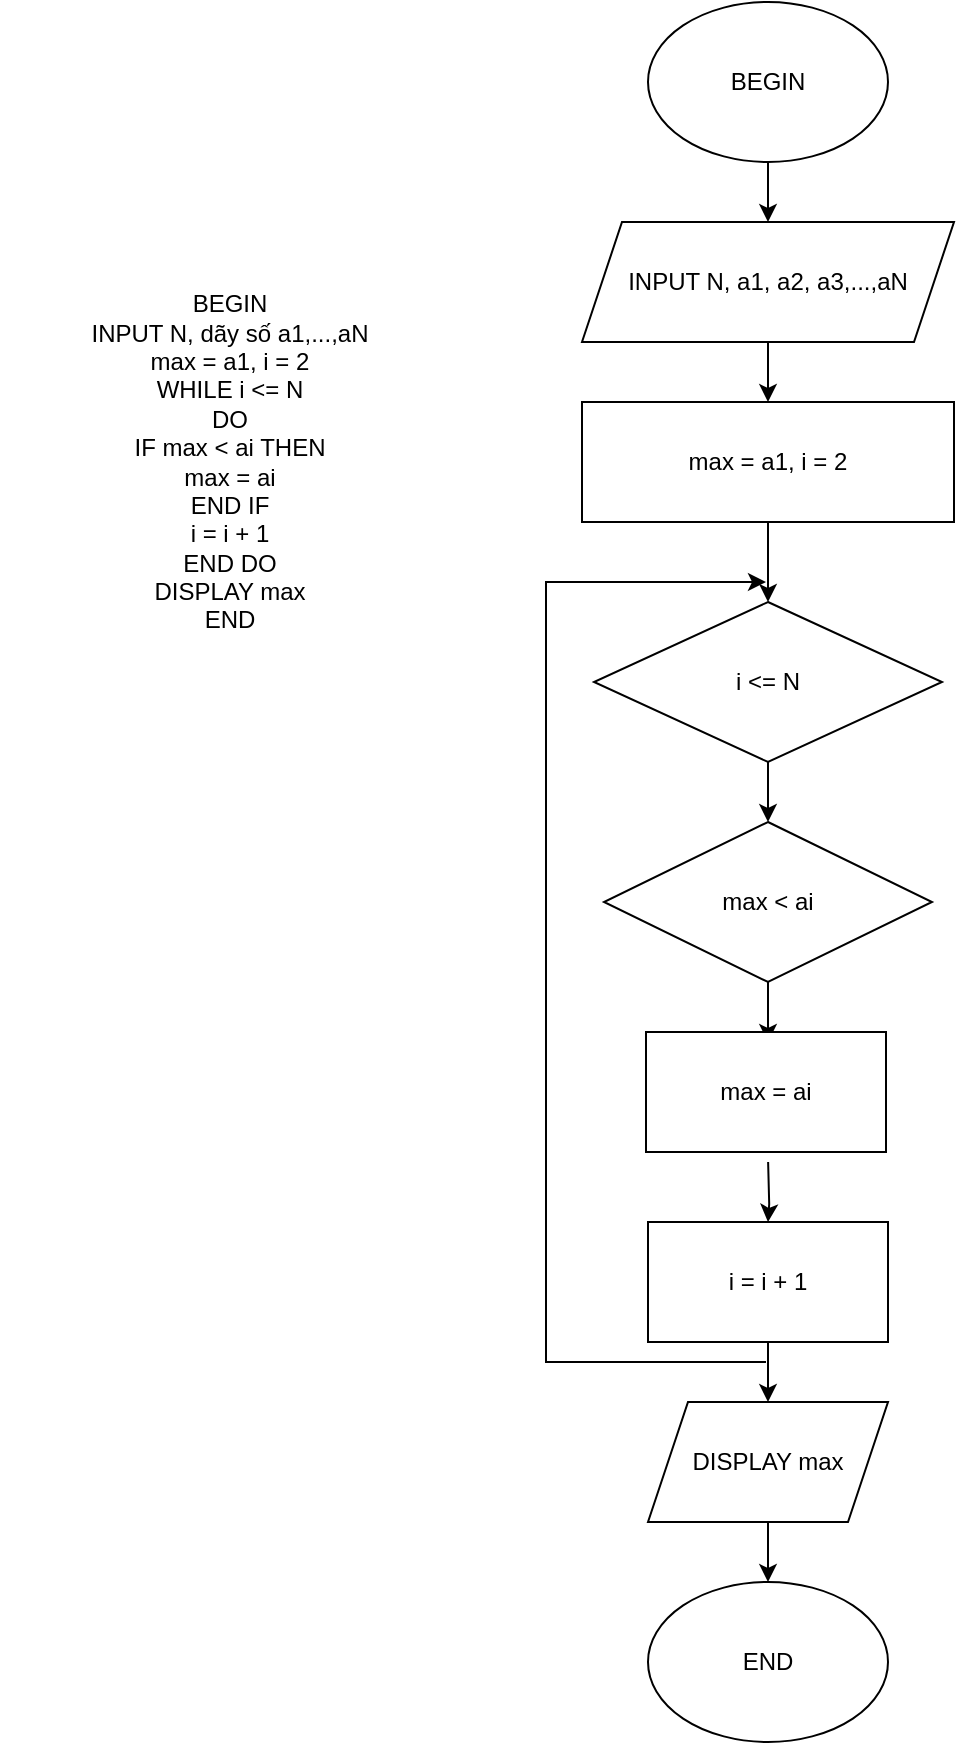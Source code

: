 <mxfile version="20.2.2" type="device"><diagram id="bzqtc4vb1bjyFLu-daYX" name="Trang-1"><mxGraphModel dx="1221" dy="613" grid="1" gridSize="10" guides="1" tooltips="1" connect="1" arrows="1" fold="1" page="1" pageScale="1" pageWidth="827" pageHeight="1169" math="0" shadow="0"><root><mxCell id="0"/><mxCell id="1" parent="0"/><mxCell id="YBwJOSSm7eQSYnd-fVLw-8" value="" style="edgeStyle=orthogonalEdgeStyle;rounded=0;orthogonalLoop=1;jettySize=auto;html=1;" parent="1" source="7F-3qviBeIkaA9SGZRDv-1" target="YBwJOSSm7eQSYnd-fVLw-1" edge="1"><mxGeometry relative="1" as="geometry"/></mxCell><mxCell id="7F-3qviBeIkaA9SGZRDv-1" value="BEGIN" style="ellipse;whiteSpace=wrap;html=1;" parent="1" vertex="1"><mxGeometry x="354" y="40" width="120" height="80" as="geometry"/></mxCell><mxCell id="7F-3qviBeIkaA9SGZRDv-24" value="&lt;div&gt;BEGIN&lt;/div&gt;&lt;div&gt;&lt;span style=&quot;&quot;&gt;&#9;&lt;/span&gt;INPUT N, dãy số a1,...,aN&lt;/div&gt;&lt;div&gt;&lt;span style=&quot;&quot;&gt;&#9;&lt;/span&gt;max = a1, i = 2&lt;/div&gt;&lt;div&gt;&lt;span style=&quot;&quot;&gt;&#9;&lt;/span&gt;&lt;/div&gt;&lt;div&gt;&lt;span style=&quot;&quot;&gt;&#9;&lt;/span&gt;WHILE i &amp;lt;= N&lt;/div&gt;&lt;div&gt;&lt;span style=&quot;&quot;&gt;&#9;&lt;/span&gt;DO&lt;/div&gt;&lt;div&gt;&lt;span style=&quot;&quot;&gt;&#9;&lt;/span&gt;IF max &amp;lt; ai THEN&lt;/div&gt;&lt;div&gt;&lt;span style=&quot;&quot;&gt;&#9;&lt;/span&gt;max = ai&lt;/div&gt;&lt;div&gt;&lt;span style=&quot;&quot;&gt;&#9;&lt;/span&gt;END IF&lt;/div&gt;&lt;div&gt;&lt;span style=&quot;&quot;&gt;&#9;&lt;/span&gt;i = i + 1&lt;/div&gt;&lt;div&gt;&lt;span style=&quot;&quot;&gt;&#9;&lt;/span&gt;END DO&lt;/div&gt;&lt;div&gt;&lt;span style=&quot;&quot;&gt;&#9;&lt;/span&gt;DISPLAY max&lt;/div&gt;&lt;div&gt;END&lt;/div&gt;" style="text;html=1;strokeColor=none;fillColor=none;align=center;verticalAlign=middle;whiteSpace=wrap;rounded=0;" parent="1" vertex="1"><mxGeometry x="30" y="255" width="230" height="30" as="geometry"/></mxCell><mxCell id="YBwJOSSm7eQSYnd-fVLw-9" value="" style="edgeStyle=orthogonalEdgeStyle;rounded=0;orthogonalLoop=1;jettySize=auto;html=1;" parent="1" source="YBwJOSSm7eQSYnd-fVLw-1" target="YBwJOSSm7eQSYnd-fVLw-3" edge="1"><mxGeometry relative="1" as="geometry"/></mxCell><mxCell id="YBwJOSSm7eQSYnd-fVLw-1" value="INPUT N, a1, a2, a3,...,aN" style="shape=parallelogram;perimeter=parallelogramPerimeter;whiteSpace=wrap;html=1;fixedSize=1;" parent="1" vertex="1"><mxGeometry x="321" y="150" width="186" height="60" as="geometry"/></mxCell><mxCell id="YBwJOSSm7eQSYnd-fVLw-10" value="" style="edgeStyle=orthogonalEdgeStyle;rounded=0;orthogonalLoop=1;jettySize=auto;html=1;" parent="1" source="YBwJOSSm7eQSYnd-fVLw-3" edge="1"><mxGeometry relative="1" as="geometry"><mxPoint x="414" y="340" as="targetPoint"/></mxGeometry></mxCell><mxCell id="YBwJOSSm7eQSYnd-fVLw-3" value="max = a1, i = 2" style="rounded=0;whiteSpace=wrap;html=1;" parent="1" vertex="1"><mxGeometry x="321" y="240" width="186" height="60" as="geometry"/></mxCell><mxCell id="UR027v1lU4cbIoMb5ZMw-10" value="" style="edgeStyle=orthogonalEdgeStyle;rounded=0;orthogonalLoop=1;jettySize=auto;html=1;" edge="1" parent="1" source="UR027v1lU4cbIoMb5ZMw-3" target="UR027v1lU4cbIoMb5ZMw-4"><mxGeometry relative="1" as="geometry"/></mxCell><mxCell id="UR027v1lU4cbIoMb5ZMw-3" value="i &amp;lt;= N" style="rhombus;whiteSpace=wrap;html=1;" vertex="1" parent="1"><mxGeometry x="327" y="340" width="174" height="80" as="geometry"/></mxCell><mxCell id="UR027v1lU4cbIoMb5ZMw-11" value="" style="edgeStyle=orthogonalEdgeStyle;rounded=0;orthogonalLoop=1;jettySize=auto;html=1;" edge="1" parent="1" source="UR027v1lU4cbIoMb5ZMw-4"><mxGeometry relative="1" as="geometry"><mxPoint x="414.059" y="560" as="targetPoint"/></mxGeometry></mxCell><mxCell id="UR027v1lU4cbIoMb5ZMw-4" value="max &amp;lt; ai" style="rhombus;whiteSpace=wrap;html=1;" vertex="1" parent="1"><mxGeometry x="332" y="450" width="164" height="80" as="geometry"/></mxCell><mxCell id="UR027v1lU4cbIoMb5ZMw-14" value="" style="edgeStyle=orthogonalEdgeStyle;rounded=0;orthogonalLoop=1;jettySize=auto;html=1;" edge="1" parent="1" target="UR027v1lU4cbIoMb5ZMw-6"><mxGeometry relative="1" as="geometry"><mxPoint x="414.059" y="620" as="sourcePoint"/></mxGeometry></mxCell><mxCell id="UR027v1lU4cbIoMb5ZMw-17" value="" style="edgeStyle=orthogonalEdgeStyle;rounded=0;orthogonalLoop=1;jettySize=auto;html=1;" edge="1" parent="1" source="UR027v1lU4cbIoMb5ZMw-6" target="UR027v1lU4cbIoMb5ZMw-7"><mxGeometry relative="1" as="geometry"/></mxCell><mxCell id="UR027v1lU4cbIoMb5ZMw-6" value="i = i + 1" style="rounded=0;whiteSpace=wrap;html=1;" vertex="1" parent="1"><mxGeometry x="354" y="650" width="120" height="60" as="geometry"/></mxCell><mxCell id="UR027v1lU4cbIoMb5ZMw-18" value="" style="edgeStyle=orthogonalEdgeStyle;rounded=0;orthogonalLoop=1;jettySize=auto;html=1;" edge="1" parent="1" source="UR027v1lU4cbIoMb5ZMw-7" target="UR027v1lU4cbIoMb5ZMw-8"><mxGeometry relative="1" as="geometry"/></mxCell><mxCell id="UR027v1lU4cbIoMb5ZMw-7" value="DISPLAY max" style="shape=parallelogram;perimeter=parallelogramPerimeter;whiteSpace=wrap;html=1;fixedSize=1;" vertex="1" parent="1"><mxGeometry x="354" y="740" width="120" height="60" as="geometry"/></mxCell><mxCell id="UR027v1lU4cbIoMb5ZMw-8" value="END" style="ellipse;whiteSpace=wrap;html=1;" vertex="1" parent="1"><mxGeometry x="354" y="830" width="120" height="80" as="geometry"/></mxCell><mxCell id="UR027v1lU4cbIoMb5ZMw-19" value="max = ai" style="rounded=0;whiteSpace=wrap;html=1;" vertex="1" parent="1"><mxGeometry x="353" y="555" width="120" height="60" as="geometry"/></mxCell><mxCell id="UR027v1lU4cbIoMb5ZMw-20" value="" style="endArrow=classic;html=1;rounded=0;" edge="1" parent="1"><mxGeometry width="50" height="50" relative="1" as="geometry"><mxPoint x="413" y="720" as="sourcePoint"/><mxPoint x="413" y="330" as="targetPoint"/><Array as="points"><mxPoint x="303" y="720"/><mxPoint x="303" y="520"/><mxPoint x="303" y="330"/></Array></mxGeometry></mxCell></root></mxGraphModel></diagram></mxfile>